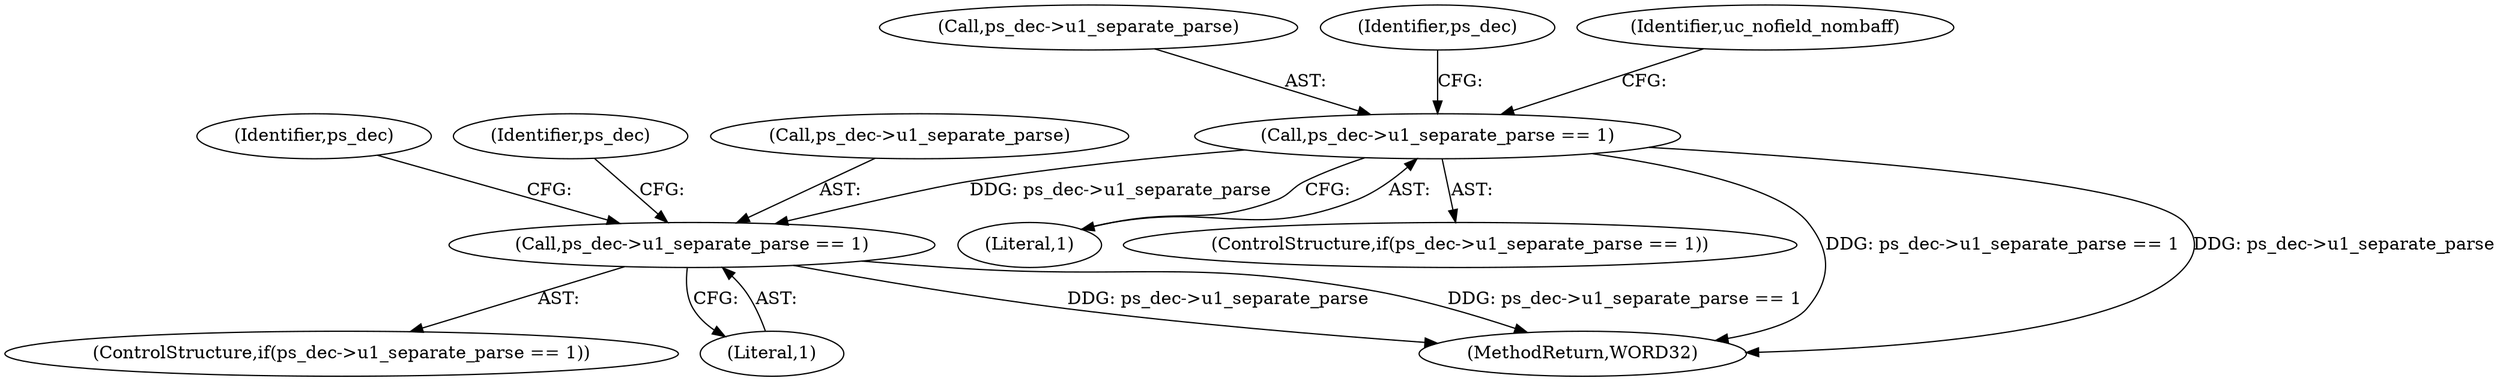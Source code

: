 digraph "0_Android_a78887bcffbc2995cf9ed72e0697acf560875e9e_2@pointer" {
"1001624" [label="(Call,ps_dec->u1_separate_parse == 1)"];
"1002040" [label="(Call,ps_dec->u1_separate_parse == 1)"];
"1002061" [label="(Identifier,ps_dec)"];
"1001625" [label="(Call,ps_dec->u1_separate_parse)"];
"1002048" [label="(Identifier,ps_dec)"];
"1002039" [label="(ControlStructure,if(ps_dec->u1_separate_parse == 1))"];
"1001633" [label="(Identifier,ps_dec)"];
"1001628" [label="(Literal,1)"];
"1001700" [label="(Identifier,uc_nofield_nombaff)"];
"1001624" [label="(Call,ps_dec->u1_separate_parse == 1)"];
"1002041" [label="(Call,ps_dec->u1_separate_parse)"];
"1002040" [label="(Call,ps_dec->u1_separate_parse == 1)"];
"1001623" [label="(ControlStructure,if(ps_dec->u1_separate_parse == 1))"];
"1002044" [label="(Literal,1)"];
"1002570" [label="(MethodReturn,WORD32)"];
"1001624" -> "1001623"  [label="AST: "];
"1001624" -> "1001628"  [label="CFG: "];
"1001625" -> "1001624"  [label="AST: "];
"1001628" -> "1001624"  [label="AST: "];
"1001633" -> "1001624"  [label="CFG: "];
"1001700" -> "1001624"  [label="CFG: "];
"1001624" -> "1002570"  [label="DDG: ps_dec->u1_separate_parse == 1"];
"1001624" -> "1002570"  [label="DDG: ps_dec->u1_separate_parse"];
"1001624" -> "1002040"  [label="DDG: ps_dec->u1_separate_parse"];
"1002040" -> "1002039"  [label="AST: "];
"1002040" -> "1002044"  [label="CFG: "];
"1002041" -> "1002040"  [label="AST: "];
"1002044" -> "1002040"  [label="AST: "];
"1002048" -> "1002040"  [label="CFG: "];
"1002061" -> "1002040"  [label="CFG: "];
"1002040" -> "1002570"  [label="DDG: ps_dec->u1_separate_parse"];
"1002040" -> "1002570"  [label="DDG: ps_dec->u1_separate_parse == 1"];
}
